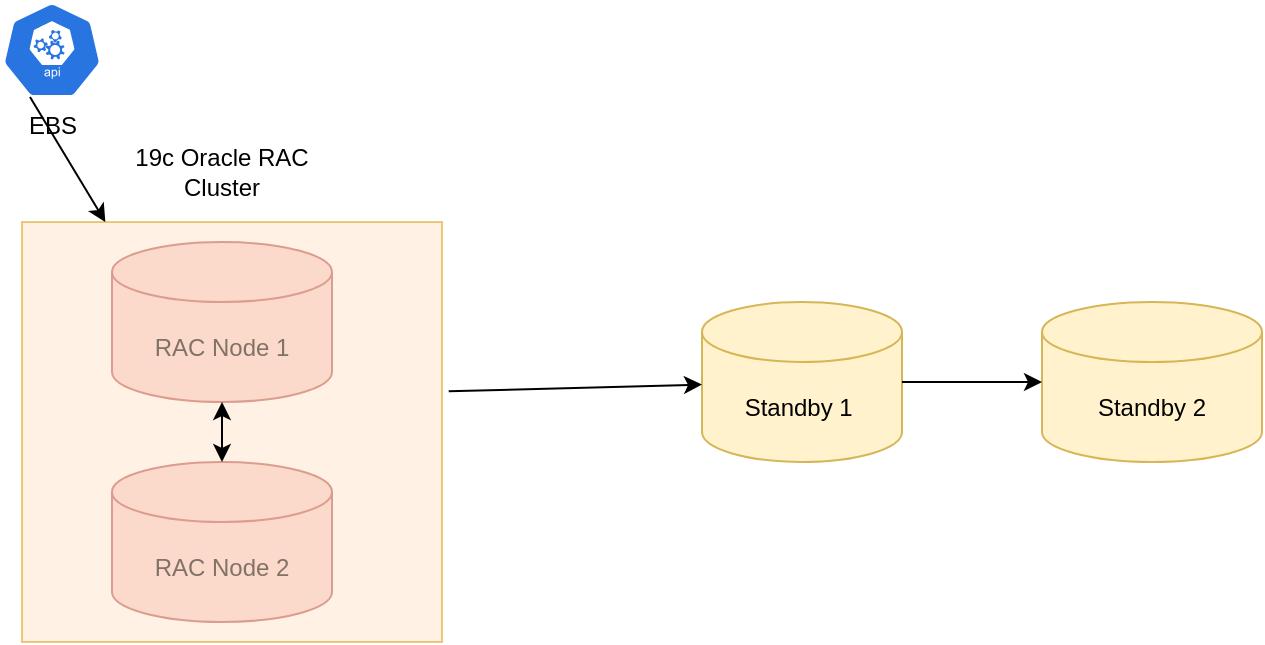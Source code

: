 <mxfile version="21.6.5" type="device">
  <diagram name="Page-1" id="QFV25S3pz4FK8YWCKPME">
    <mxGraphModel dx="794" dy="519" grid="1" gridSize="10" guides="1" tooltips="1" connect="1" arrows="1" fold="1" page="1" pageScale="1" pageWidth="850" pageHeight="1100" math="0" shadow="0">
      <root>
        <mxCell id="0" />
        <mxCell id="1" parent="0" />
        <mxCell id="Re9RIljA-gFkJfKUQ3hH-1" value="RAC Node 2" style="shape=cylinder3;whiteSpace=wrap;html=1;boundedLbl=1;backgroundOutline=1;size=15;fillColor=#f8cecc;strokeColor=#b85450;" vertex="1" parent="1">
          <mxGeometry x="55" y="270" width="110" height="80" as="geometry" />
        </mxCell>
        <mxCell id="Re9RIljA-gFkJfKUQ3hH-2" value="Standby 1&amp;nbsp;" style="shape=cylinder3;whiteSpace=wrap;html=1;boundedLbl=1;backgroundOutline=1;size=15;fillColor=#fff2cc;strokeColor=#d6b656;" vertex="1" parent="1">
          <mxGeometry x="350" y="190" width="100" height="80" as="geometry" />
        </mxCell>
        <mxCell id="Re9RIljA-gFkJfKUQ3hH-3" value="Standby 2" style="shape=cylinder3;whiteSpace=wrap;html=1;boundedLbl=1;backgroundOutline=1;size=15;fillColor=#fff2cc;strokeColor=#d6b656;" vertex="1" parent="1">
          <mxGeometry x="520" y="190" width="110" height="80" as="geometry" />
        </mxCell>
        <mxCell id="Re9RIljA-gFkJfKUQ3hH-7" value="" style="endArrow=classic;html=1;rounded=0;" edge="1" parent="1" target="Re9RIljA-gFkJfKUQ3hH-3">
          <mxGeometry width="50" height="50" relative="1" as="geometry">
            <mxPoint x="450" y="230" as="sourcePoint" />
            <mxPoint x="640" y="140" as="targetPoint" />
          </mxGeometry>
        </mxCell>
        <mxCell id="Re9RIljA-gFkJfKUQ3hH-49" value="EBS" style="sketch=0;html=1;dashed=0;whitespace=wrap;fillColor=#2875E2;strokeColor=#ffffff;points=[[0.005,0.63,0],[0.1,0.2,0],[0.9,0.2,0],[0.5,0,0],[0.995,0.63,0],[0.72,0.99,0],[0.5,1,0],[0.28,0.99,0]];verticalLabelPosition=bottom;align=center;verticalAlign=top;shape=mxgraph.kubernetes.icon;prIcon=api" vertex="1" parent="1">
          <mxGeometry y="40" width="50" height="48" as="geometry" />
        </mxCell>
        <mxCell id="Re9RIljA-gFkJfKUQ3hH-56" value="RAC Node 1" style="shape=cylinder3;whiteSpace=wrap;html=1;boundedLbl=1;backgroundOutline=1;size=15;fillColor=#f8cecc;strokeColor=#b85450;" vertex="1" parent="1">
          <mxGeometry x="55" y="160" width="110" height="80" as="geometry" />
        </mxCell>
        <mxCell id="Re9RIljA-gFkJfKUQ3hH-101" value="" style="whiteSpace=wrap;html=1;aspect=fixed;labelBackgroundColor=#FFCC99;opacity=50;fillColor=#ffe6cc;strokeColor=#d79b00;" vertex="1" parent="1">
          <mxGeometry x="10" y="150" width="210" height="210" as="geometry" />
        </mxCell>
        <mxCell id="Re9RIljA-gFkJfKUQ3hH-102" value="19c Oracle RAC Cluster" style="text;html=1;strokeColor=none;fillColor=none;align=center;verticalAlign=middle;whiteSpace=wrap;rounded=0;" vertex="1" parent="1">
          <mxGeometry x="60" y="110" width="100" height="30" as="geometry" />
        </mxCell>
        <mxCell id="Re9RIljA-gFkJfKUQ3hH-103" value="" style="endArrow=classic;startArrow=classic;html=1;rounded=0;entryX=0.5;entryY=1;entryDx=0;entryDy=0;entryPerimeter=0;" edge="1" parent="1" source="Re9RIljA-gFkJfKUQ3hH-1" target="Re9RIljA-gFkJfKUQ3hH-56">
          <mxGeometry width="50" height="50" relative="1" as="geometry">
            <mxPoint x="380" y="310" as="sourcePoint" />
            <mxPoint x="430" y="260" as="targetPoint" />
          </mxGeometry>
        </mxCell>
        <mxCell id="Re9RIljA-gFkJfKUQ3hH-104" value="" style="endArrow=classic;html=1;rounded=0;exitX=0.28;exitY=0.99;exitDx=0;exitDy=0;exitPerimeter=0;" edge="1" parent="1" source="Re9RIljA-gFkJfKUQ3hH-49" target="Re9RIljA-gFkJfKUQ3hH-101">
          <mxGeometry width="50" height="50" relative="1" as="geometry">
            <mxPoint x="380" y="310" as="sourcePoint" />
            <mxPoint x="430" y="260" as="targetPoint" />
          </mxGeometry>
        </mxCell>
        <mxCell id="Re9RIljA-gFkJfKUQ3hH-105" value="" style="endArrow=classic;html=1;rounded=0;exitX=1.016;exitY=0.403;exitDx=0;exitDy=0;exitPerimeter=0;" edge="1" parent="1" source="Re9RIljA-gFkJfKUQ3hH-101" target="Re9RIljA-gFkJfKUQ3hH-2">
          <mxGeometry width="50" height="50" relative="1" as="geometry">
            <mxPoint x="24" y="98" as="sourcePoint" />
            <mxPoint x="62" y="160" as="targetPoint" />
          </mxGeometry>
        </mxCell>
      </root>
    </mxGraphModel>
  </diagram>
</mxfile>
